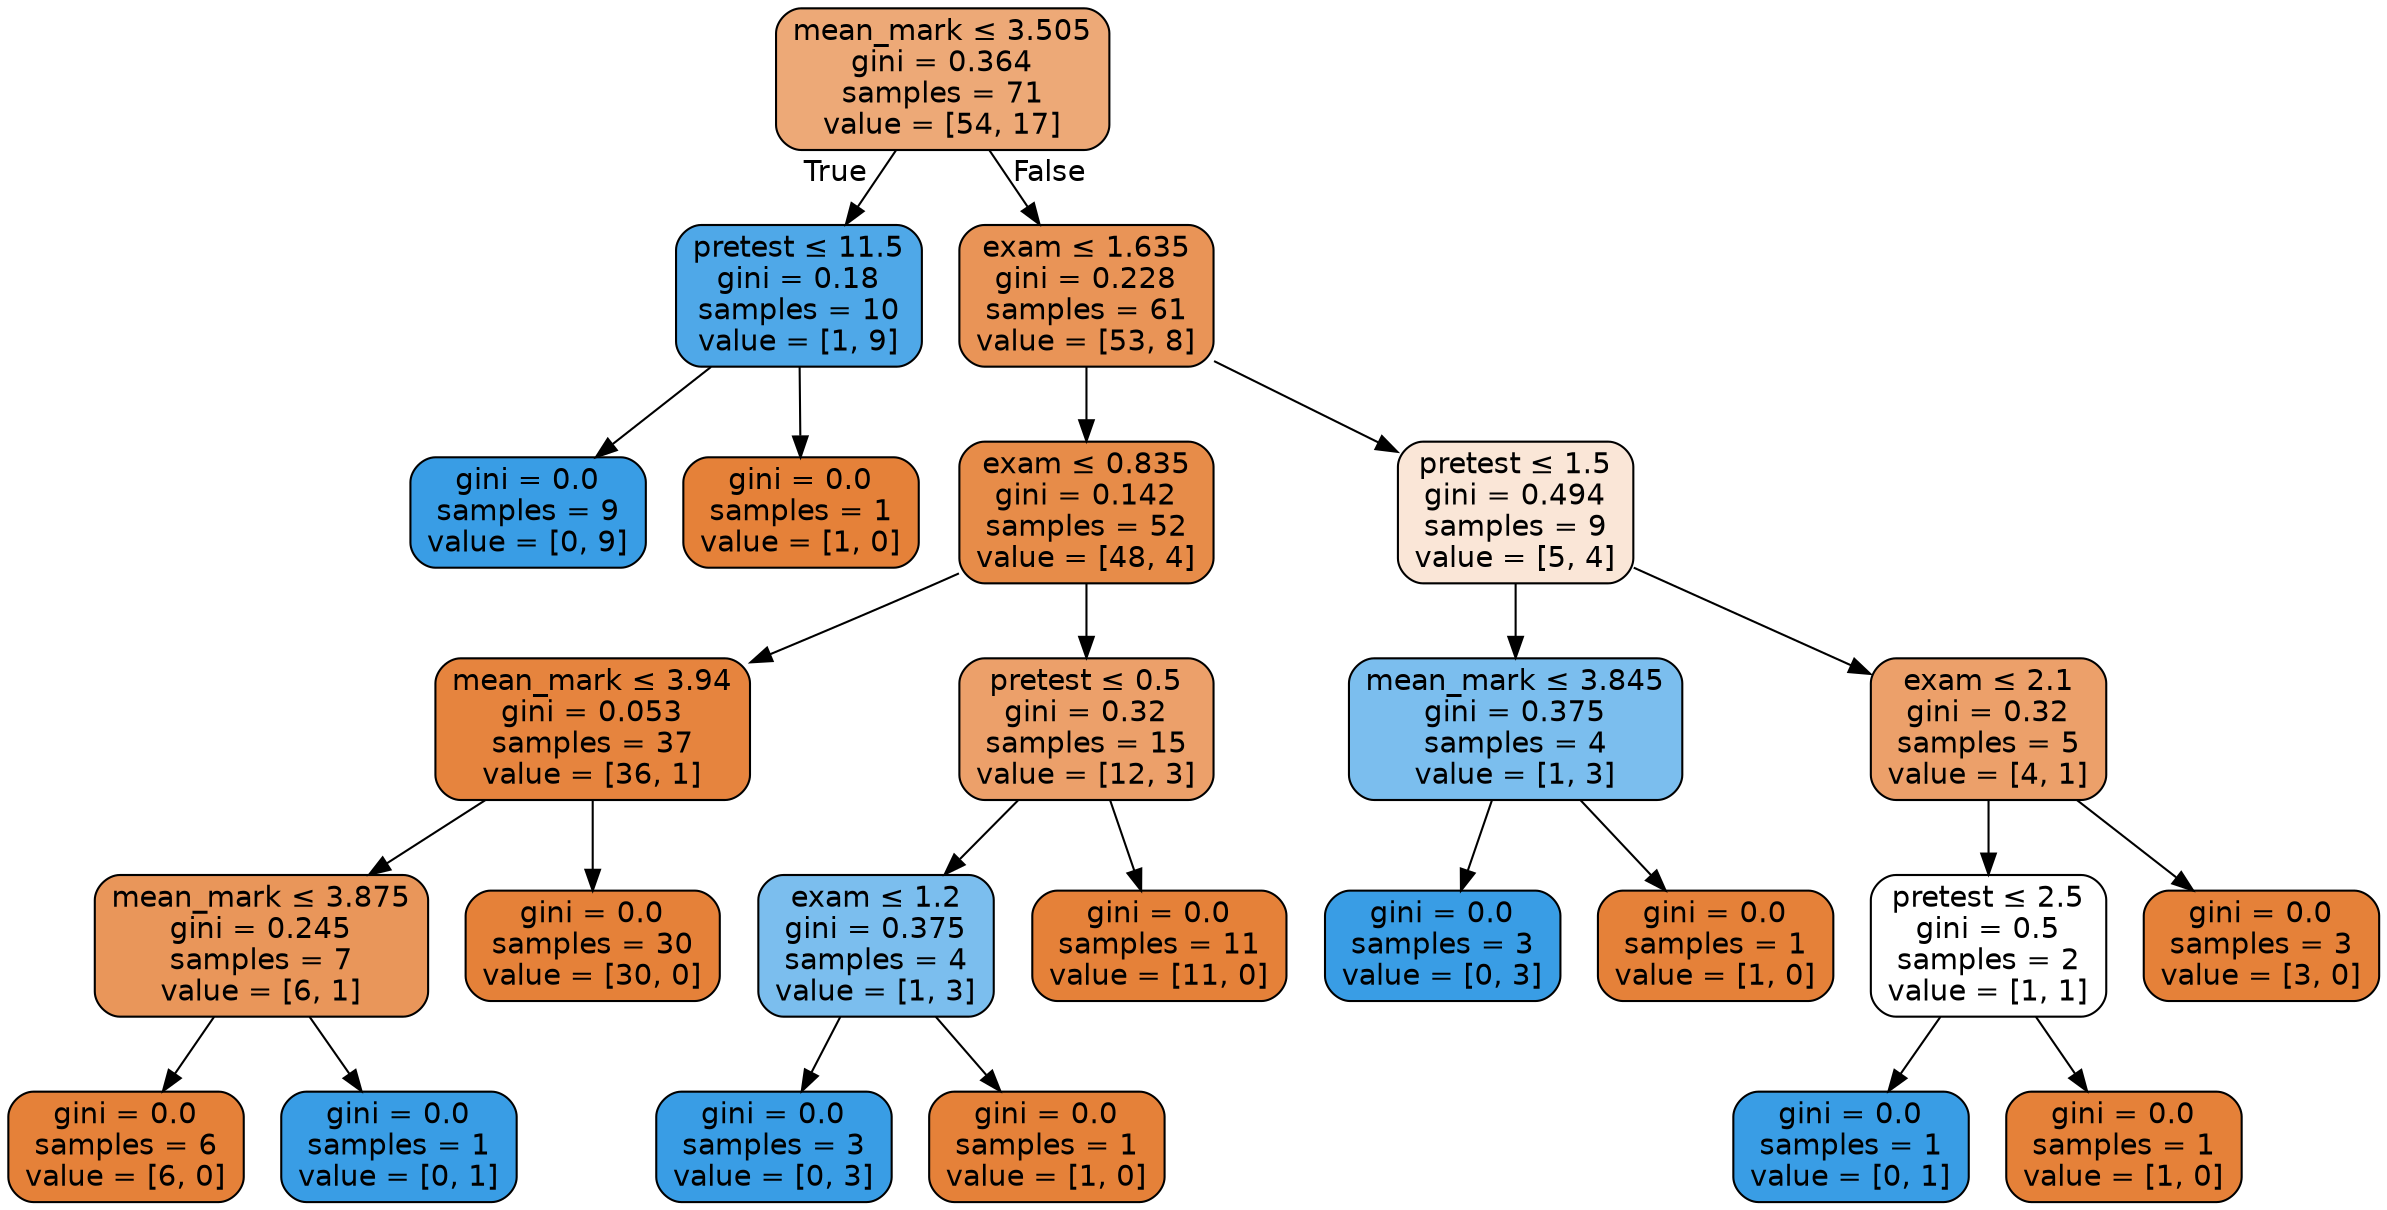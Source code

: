 digraph Tree {
node [shape=box, style="filled, rounded", color="black", fontname=helvetica] ;
edge [fontname=helvetica] ;
0 [label=<mean_mark &le; 3.505<br/>gini = 0.364<br/>samples = 71<br/>value = [54, 17]>, fillcolor="#eda977"] ;
1 [label=<pretest &le; 11.5<br/>gini = 0.18<br/>samples = 10<br/>value = [1, 9]>, fillcolor="#4fa8e8"] ;
0 -> 1 [labeldistance=2.5, labelangle=45, headlabel="True"] ;
2 [label=<gini = 0.0<br/>samples = 9<br/>value = [0, 9]>, fillcolor="#399de5"] ;
1 -> 2 ;
3 [label=<gini = 0.0<br/>samples = 1<br/>value = [1, 0]>, fillcolor="#e58139"] ;
1 -> 3 ;
4 [label=<exam &le; 1.635<br/>gini = 0.228<br/>samples = 61<br/>value = [53, 8]>, fillcolor="#e99457"] ;
0 -> 4 [labeldistance=2.5, labelangle=-45, headlabel="False"] ;
5 [label=<exam &le; 0.835<br/>gini = 0.142<br/>samples = 52<br/>value = [48, 4]>, fillcolor="#e78c49"] ;
4 -> 5 ;
6 [label=<mean_mark &le; 3.94<br/>gini = 0.053<br/>samples = 37<br/>value = [36, 1]>, fillcolor="#e6843e"] ;
5 -> 6 ;
7 [label=<mean_mark &le; 3.875<br/>gini = 0.245<br/>samples = 7<br/>value = [6, 1]>, fillcolor="#e9965a"] ;
6 -> 7 ;
8 [label=<gini = 0.0<br/>samples = 6<br/>value = [6, 0]>, fillcolor="#e58139"] ;
7 -> 8 ;
9 [label=<gini = 0.0<br/>samples = 1<br/>value = [0, 1]>, fillcolor="#399de5"] ;
7 -> 9 ;
10 [label=<gini = 0.0<br/>samples = 30<br/>value = [30, 0]>, fillcolor="#e58139"] ;
6 -> 10 ;
11 [label=<pretest &le; 0.5<br/>gini = 0.32<br/>samples = 15<br/>value = [12, 3]>, fillcolor="#eca06a"] ;
5 -> 11 ;
12 [label=<exam &le; 1.2<br/>gini = 0.375<br/>samples = 4<br/>value = [1, 3]>, fillcolor="#7bbeee"] ;
11 -> 12 ;
13 [label=<gini = 0.0<br/>samples = 3<br/>value = [0, 3]>, fillcolor="#399de5"] ;
12 -> 13 ;
14 [label=<gini = 0.0<br/>samples = 1<br/>value = [1, 0]>, fillcolor="#e58139"] ;
12 -> 14 ;
15 [label=<gini = 0.0<br/>samples = 11<br/>value = [11, 0]>, fillcolor="#e58139"] ;
11 -> 15 ;
16 [label=<pretest &le; 1.5<br/>gini = 0.494<br/>samples = 9<br/>value = [5, 4]>, fillcolor="#fae6d7"] ;
4 -> 16 ;
17 [label=<mean_mark &le; 3.845<br/>gini = 0.375<br/>samples = 4<br/>value = [1, 3]>, fillcolor="#7bbeee"] ;
16 -> 17 ;
18 [label=<gini = 0.0<br/>samples = 3<br/>value = [0, 3]>, fillcolor="#399de5"] ;
17 -> 18 ;
19 [label=<gini = 0.0<br/>samples = 1<br/>value = [1, 0]>, fillcolor="#e58139"] ;
17 -> 19 ;
20 [label=<exam &le; 2.1<br/>gini = 0.32<br/>samples = 5<br/>value = [4, 1]>, fillcolor="#eca06a"] ;
16 -> 20 ;
21 [label=<pretest &le; 2.5<br/>gini = 0.5<br/>samples = 2<br/>value = [1, 1]>, fillcolor="#ffffff"] ;
20 -> 21 ;
22 [label=<gini = 0.0<br/>samples = 1<br/>value = [0, 1]>, fillcolor="#399de5"] ;
21 -> 22 ;
23 [label=<gini = 0.0<br/>samples = 1<br/>value = [1, 0]>, fillcolor="#e58139"] ;
21 -> 23 ;
24 [label=<gini = 0.0<br/>samples = 3<br/>value = [3, 0]>, fillcolor="#e58139"] ;
20 -> 24 ;
}
